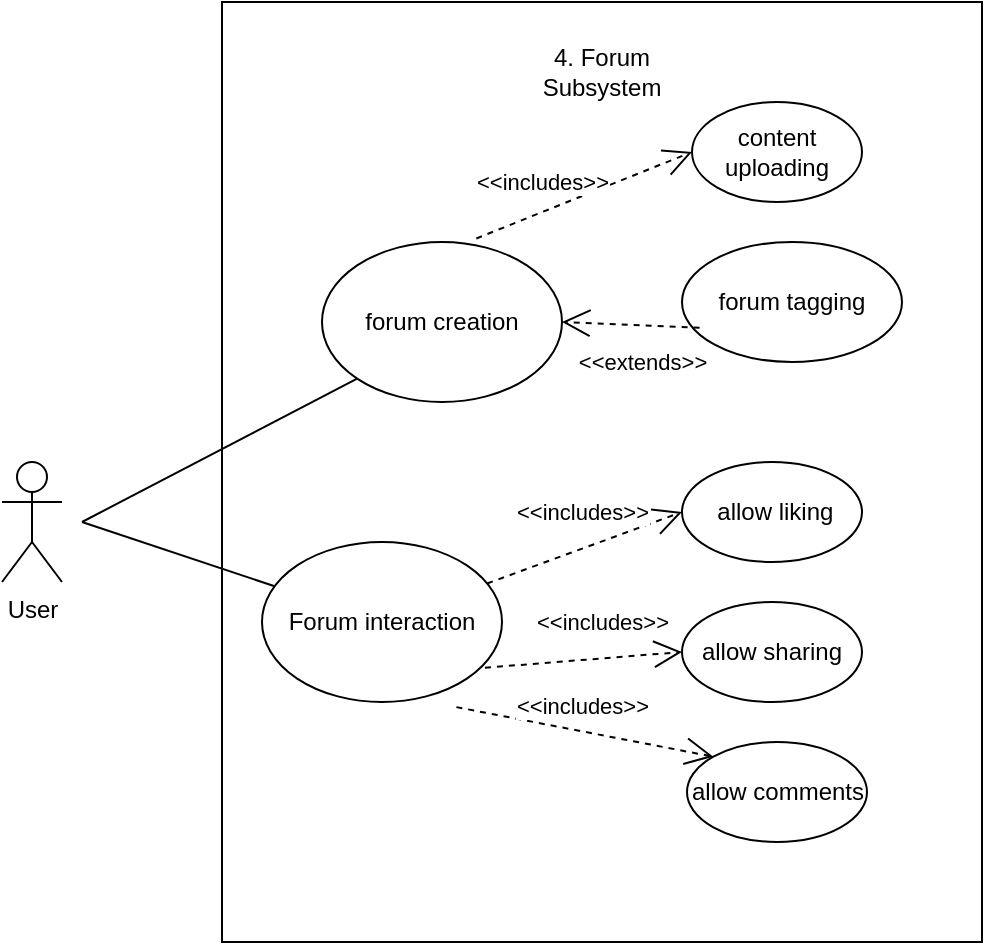 <mxfile>
    <diagram name="Page-1" id="pyriwlf67giPjVCogMMf">
        <mxGraphModel dx="1170" dy="825" grid="1" gridSize="10" guides="1" tooltips="1" connect="1" arrows="1" fold="1" page="1" pageScale="1" pageWidth="850" pageHeight="1100" math="0" shadow="0">
            <root>
                <mxCell id="0"/>
                <mxCell id="1" parent="0"/>
                <mxCell id="2" value="" style="rounded=0;whiteSpace=wrap;html=1;" vertex="1" parent="1">
                    <mxGeometry x="250" y="480" width="380" height="470" as="geometry"/>
                </mxCell>
                <mxCell id="ULhVJu0OLDamCF9XUSA2-9" value="forum creation" style="ellipse;whiteSpace=wrap;html=1;" parent="1" vertex="1">
                    <mxGeometry x="300" y="600" width="120" height="80" as="geometry"/>
                </mxCell>
                <mxCell id="ULhVJu0OLDamCF9XUSA2-10" value="Forum interaction" style="ellipse;whiteSpace=wrap;html=1;" parent="1" vertex="1">
                    <mxGeometry x="270" y="750" width="120" height="80" as="geometry"/>
                </mxCell>
                <mxCell id="ULhVJu0OLDamCF9XUSA2-11" value="User" style="shape=umlActor;verticalLabelPosition=bottom;verticalAlign=top;html=1;outlineConnect=0;" parent="1" vertex="1">
                    <mxGeometry x="140" y="710" width="30" height="60" as="geometry"/>
                </mxCell>
                <mxCell id="ULhVJu0OLDamCF9XUSA2-12" value="" style="endArrow=none;html=1;rounded=0;" parent="1" target="ULhVJu0OLDamCF9XUSA2-10" edge="1">
                    <mxGeometry width="50" height="50" relative="1" as="geometry">
                        <mxPoint x="180" y="740" as="sourcePoint"/>
                        <mxPoint x="400" y="670" as="targetPoint"/>
                    </mxGeometry>
                </mxCell>
                <mxCell id="ULhVJu0OLDamCF9XUSA2-14" value="content uploading" style="ellipse;whiteSpace=wrap;html=1;" parent="1" vertex="1">
                    <mxGeometry x="485" y="530" width="85" height="50" as="geometry"/>
                </mxCell>
                <mxCell id="ULhVJu0OLDamCF9XUSA2-15" value="forum tagging" style="ellipse;whiteSpace=wrap;html=1;" parent="1" vertex="1">
                    <mxGeometry x="480" y="600" width="110" height="60" as="geometry"/>
                </mxCell>
                <mxCell id="ULhVJu0OLDamCF9XUSA2-16" value="&amp;nbsp;allow liking" style="ellipse;whiteSpace=wrap;html=1;" parent="1" vertex="1">
                    <mxGeometry x="480" y="710" width="90" height="50" as="geometry"/>
                </mxCell>
                <mxCell id="ULhVJu0OLDamCF9XUSA2-17" value="allow sharing" style="ellipse;whiteSpace=wrap;html=1;" parent="1" vertex="1">
                    <mxGeometry x="480" y="780" width="90" height="50" as="geometry"/>
                </mxCell>
                <mxCell id="ULhVJu0OLDamCF9XUSA2-18" value="&amp;lt;&amp;lt;includes&amp;gt;&amp;gt;" style="endArrow=open;endSize=12;dashed=1;html=1;rounded=0;entryX=0;entryY=0.5;entryDx=0;entryDy=0;exitX=0.643;exitY=-0.022;exitDx=0;exitDy=0;exitPerimeter=0;" parent="1" source="ULhVJu0OLDamCF9XUSA2-9" target="ULhVJu0OLDamCF9XUSA2-14" edge="1">
                    <mxGeometry x="-0.294" y="14" width="160" relative="1" as="geometry">
                        <mxPoint x="430" y="539" as="sourcePoint"/>
                        <mxPoint x="555" y="539" as="targetPoint"/>
                        <mxPoint as="offset"/>
                    </mxGeometry>
                </mxCell>
                <mxCell id="ULhVJu0OLDamCF9XUSA2-19" value="&amp;lt;&amp;lt;extends&amp;gt;&amp;gt;" style="endArrow=open;endSize=12;dashed=1;html=1;rounded=0;entryX=1;entryY=0.5;entryDx=0;entryDy=0;exitX=0.08;exitY=0.714;exitDx=0;exitDy=0;exitPerimeter=0;" parent="1" source="ULhVJu0OLDamCF9XUSA2-15" target="ULhVJu0OLDamCF9XUSA2-9" edge="1">
                    <mxGeometry x="-0.185" y="18" width="160" relative="1" as="geometry">
                        <mxPoint x="450" y="600" as="sourcePoint"/>
                        <mxPoint x="520" y="586" as="targetPoint"/>
                        <mxPoint as="offset"/>
                    </mxGeometry>
                </mxCell>
                <mxCell id="ULhVJu0OLDamCF9XUSA2-20" value="&amp;lt;&amp;lt;includes&amp;gt;&amp;gt;" style="endArrow=open;endSize=12;dashed=1;html=1;rounded=0;entryX=0;entryY=0.5;entryDx=0;entryDy=0;" parent="1" source="ULhVJu0OLDamCF9XUSA2-10" target="ULhVJu0OLDamCF9XUSA2-16" edge="1">
                    <mxGeometry x="0.095" y="17" width="160" relative="1" as="geometry">
                        <mxPoint x="400" y="780" as="sourcePoint"/>
                        <mxPoint x="510" y="640" as="targetPoint"/>
                        <mxPoint as="offset"/>
                    </mxGeometry>
                </mxCell>
                <mxCell id="ULhVJu0OLDamCF9XUSA2-21" value="&amp;lt;&amp;lt;includes&amp;gt;&amp;gt;" style="endArrow=open;endSize=12;dashed=1;html=1;rounded=0;exitX=0.929;exitY=0.786;exitDx=0;exitDy=0;exitPerimeter=0;entryX=0;entryY=0.5;entryDx=0;entryDy=0;" parent="1" source="ULhVJu0OLDamCF9XUSA2-10" target="ULhVJu0OLDamCF9XUSA2-17" edge="1">
                    <mxGeometry x="0.217" y="18" width="160" relative="1" as="geometry">
                        <mxPoint x="450" y="700" as="sourcePoint"/>
                        <mxPoint x="480" y="830" as="targetPoint"/>
                        <mxPoint as="offset"/>
                    </mxGeometry>
                </mxCell>
                <mxCell id="ULhVJu0OLDamCF9XUSA2-22" value="" style="endArrow=none;html=1;rounded=0;entryX=0;entryY=1;entryDx=0;entryDy=0;" parent="1" target="ULhVJu0OLDamCF9XUSA2-9" edge="1">
                    <mxGeometry width="50" height="50" relative="1" as="geometry">
                        <mxPoint x="180" y="740" as="sourcePoint"/>
                        <mxPoint x="290" y="700" as="targetPoint"/>
                    </mxGeometry>
                </mxCell>
                <mxCell id="ULhVJu0OLDamCF9XUSA2-24" value="allow comments" style="ellipse;whiteSpace=wrap;html=1;" parent="1" vertex="1">
                    <mxGeometry x="482.5" y="850" width="90" height="50" as="geometry"/>
                </mxCell>
                <mxCell id="ULhVJu0OLDamCF9XUSA2-26" value="&amp;lt;&amp;lt;includes&amp;gt;&amp;gt;" style="endArrow=open;endSize=12;dashed=1;html=1;rounded=0;entryX=0;entryY=0;entryDx=0;entryDy=0;exitX=0.81;exitY=1.032;exitDx=0;exitDy=0;exitPerimeter=0;" parent="1" source="ULhVJu0OLDamCF9XUSA2-10" target="ULhVJu0OLDamCF9XUSA2-24" edge="1">
                    <mxGeometry x="-0.057" y="12" width="160" relative="1" as="geometry">
                        <mxPoint x="411" y="870" as="sourcePoint"/>
                        <mxPoint x="490" y="840" as="targetPoint"/>
                        <mxPoint as="offset"/>
                    </mxGeometry>
                </mxCell>
                <mxCell id="ULhVJu0OLDamCF9XUSA2-32" value="4. Forum Subsystem" style="text;html=1;align=center;verticalAlign=middle;whiteSpace=wrap;rounded=0;" parent="1" vertex="1">
                    <mxGeometry x="410" y="500" width="60" height="30" as="geometry"/>
                </mxCell>
            </root>
        </mxGraphModel>
    </diagram>
</mxfile>